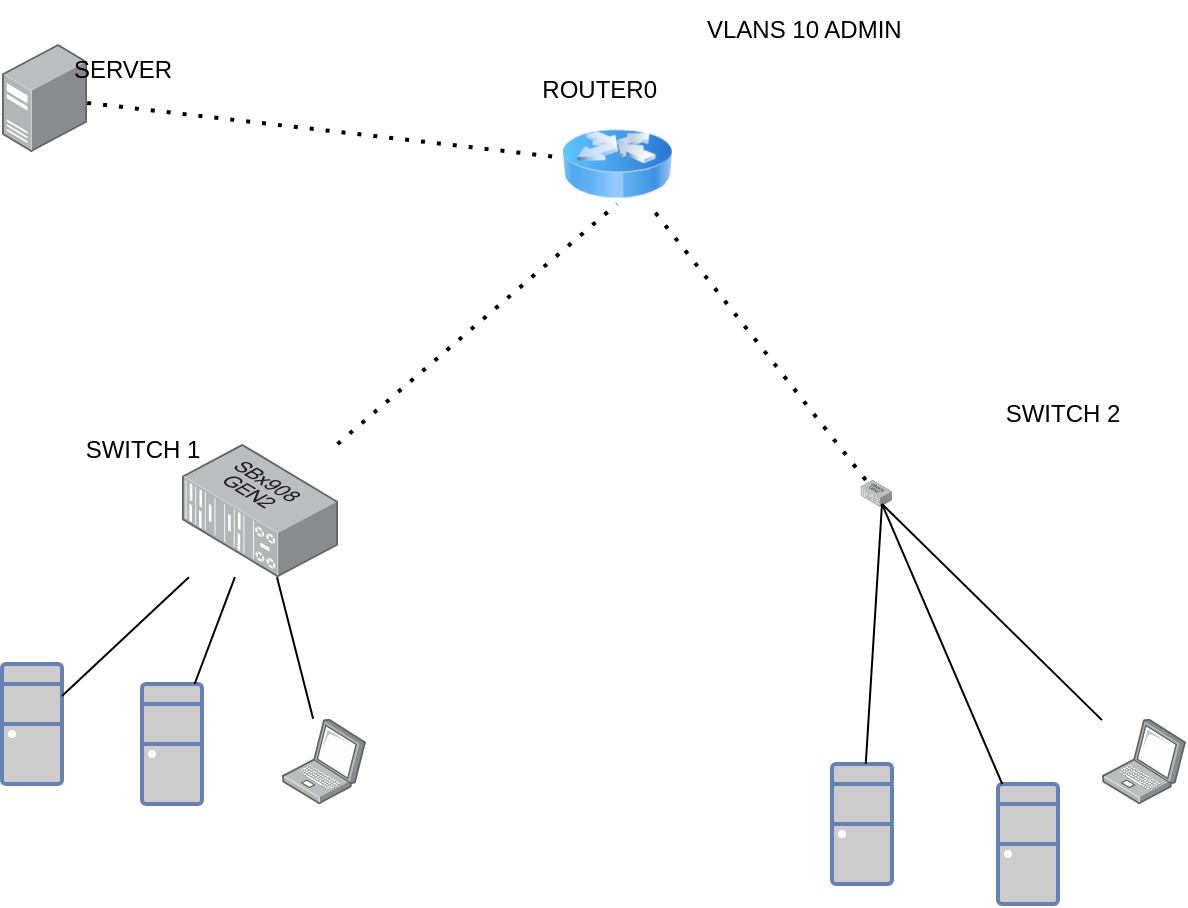 <mxfile version="24.2.2" type="github">
  <diagram name="Page-1" id="o8kJX25iC68zqebr1OCz">
    <mxGraphModel dx="1120" dy="460" grid="1" gridSize="10" guides="1" tooltips="1" connect="1" arrows="1" fold="1" page="1" pageScale="1" pageWidth="850" pageHeight="1100" math="0" shadow="0">
      <root>
        <mxCell id="0" />
        <mxCell id="1" parent="0" />
        <mxCell id="_iLb3Lt3J0eU6evpP7D8-1" value="" style="image;html=1;image=img/lib/clip_art/networking/Router_Icon_128x128.png" vertex="1" parent="1">
          <mxGeometry x="410" y="80" width="55" height="40" as="geometry" />
        </mxCell>
        <mxCell id="_iLb3Lt3J0eU6evpP7D8-2" value="" style="image;points=[];aspect=fixed;html=1;align=center;shadow=0;dashed=0;image=img/lib/allied_telesis/switch/Modular_Switch_SXx908GEN2.svg;" vertex="1" parent="1">
          <mxGeometry x="559.31" y="258" width="15.69" height="13.4" as="geometry" />
        </mxCell>
        <mxCell id="_iLb3Lt3J0eU6evpP7D8-3" value="" style="image;points=[];aspect=fixed;html=1;align=center;shadow=0;dashed=0;image=img/lib/allied_telesis/switch/Modular_Switch_SXx908GEN2.svg;" vertex="1" parent="1">
          <mxGeometry x="220" y="240" width="78" height="66.6" as="geometry" />
        </mxCell>
        <mxCell id="_iLb3Lt3J0eU6evpP7D8-5" value="" style="image;points=[];aspect=fixed;html=1;align=center;shadow=0;dashed=0;image=img/lib/allied_telesis/computer_and_terminals/Server_Desktop.svg;" vertex="1" parent="1">
          <mxGeometry x="130" y="40" width="42.6" height="54" as="geometry" />
        </mxCell>
        <mxCell id="_iLb3Lt3J0eU6evpP7D8-10" value="" style="endArrow=none;dashed=1;html=1;dashPattern=1 3;strokeWidth=2;rounded=0;" edge="1" parent="1" source="_iLb3Lt3J0eU6evpP7D8-2" target="_iLb3Lt3J0eU6evpP7D8-1">
          <mxGeometry width="50" height="50" relative="1" as="geometry">
            <mxPoint x="400" y="270" as="sourcePoint" />
            <mxPoint x="450" y="220" as="targetPoint" />
          </mxGeometry>
        </mxCell>
        <mxCell id="_iLb3Lt3J0eU6evpP7D8-11" value="" style="endArrow=none;dashed=1;html=1;dashPattern=1 3;strokeWidth=2;rounded=0;" edge="1" parent="1" source="_iLb3Lt3J0eU6evpP7D8-5" target="_iLb3Lt3J0eU6evpP7D8-1">
          <mxGeometry width="50" height="50" relative="1" as="geometry">
            <mxPoint x="400" y="270" as="sourcePoint" />
            <mxPoint x="450" y="220" as="targetPoint" />
          </mxGeometry>
        </mxCell>
        <mxCell id="_iLb3Lt3J0eU6evpP7D8-13" value="" style="endArrow=none;dashed=1;html=1;dashPattern=1 3;strokeWidth=2;rounded=0;entryX=0.5;entryY=1;entryDx=0;entryDy=0;" edge="1" parent="1" source="_iLb3Lt3J0eU6evpP7D8-3" target="_iLb3Lt3J0eU6evpP7D8-1">
          <mxGeometry width="50" height="50" relative="1" as="geometry">
            <mxPoint x="400" y="270" as="sourcePoint" />
            <mxPoint x="450" y="220" as="targetPoint" />
          </mxGeometry>
        </mxCell>
        <mxCell id="_iLb3Lt3J0eU6evpP7D8-15" value="ROUTER0&amp;nbsp;" style="text;html=1;align=center;verticalAlign=middle;resizable=0;points=[];autosize=1;strokeColor=none;fillColor=none;" vertex="1" parent="1">
          <mxGeometry x="390" y="48" width="80" height="30" as="geometry" />
        </mxCell>
        <mxCell id="_iLb3Lt3J0eU6evpP7D8-16" value="SERVER" style="text;html=1;align=center;verticalAlign=middle;resizable=0;points=[];autosize=1;strokeColor=none;fillColor=none;" vertex="1" parent="1">
          <mxGeometry x="155" y="38" width="70" height="30" as="geometry" />
        </mxCell>
        <mxCell id="_iLb3Lt3J0eU6evpP7D8-17" value="SWITCH 1" style="text;html=1;align=center;verticalAlign=middle;resizable=0;points=[];autosize=1;strokeColor=none;fillColor=none;" vertex="1" parent="1">
          <mxGeometry x="160" y="228" width="80" height="30" as="geometry" />
        </mxCell>
        <mxCell id="_iLb3Lt3J0eU6evpP7D8-18" value="SWITCH 2" style="text;html=1;align=center;verticalAlign=middle;resizable=0;points=[];autosize=1;strokeColor=none;fillColor=none;" vertex="1" parent="1">
          <mxGeometry x="620" y="210.0" width="80" height="30" as="geometry" />
        </mxCell>
        <mxCell id="_iLb3Lt3J0eU6evpP7D8-20" value="VLANS 10" style="text;html=1;align=center;verticalAlign=middle;resizable=0;points=[];autosize=1;strokeColor=none;fillColor=none;" vertex="1" parent="1">
          <mxGeometry x="470" y="18" width="80" height="30" as="geometry" />
        </mxCell>
        <mxCell id="_iLb3Lt3J0eU6evpP7D8-21" value="ADMIN" style="text;html=1;align=center;verticalAlign=middle;resizable=0;points=[];autosize=1;strokeColor=none;fillColor=none;" vertex="1" parent="1">
          <mxGeometry x="530" y="18" width="60" height="30" as="geometry" />
        </mxCell>
        <mxCell id="_iLb3Lt3J0eU6evpP7D8-24" value="" style="fontColor=#0066CC;verticalAlign=top;verticalLabelPosition=bottom;labelPosition=center;align=center;html=1;outlineConnect=0;fillColor=#CCCCCC;strokeColor=#6881B3;gradientColor=none;gradientDirection=north;strokeWidth=2;shape=mxgraph.networks.desktop_pc;" vertex="1" parent="1">
          <mxGeometry x="200" y="360" width="30" height="60" as="geometry" />
        </mxCell>
        <mxCell id="_iLb3Lt3J0eU6evpP7D8-25" value="" style="fontColor=#0066CC;verticalAlign=top;verticalLabelPosition=bottom;labelPosition=center;align=center;html=1;outlineConnect=0;fillColor=#CCCCCC;strokeColor=#6881B3;gradientColor=none;gradientDirection=north;strokeWidth=2;shape=mxgraph.networks.desktop_pc;" vertex="1" parent="1">
          <mxGeometry x="545" y="400" width="30" height="60" as="geometry" />
        </mxCell>
        <mxCell id="_iLb3Lt3J0eU6evpP7D8-26" value="" style="fontColor=#0066CC;verticalAlign=top;verticalLabelPosition=bottom;labelPosition=center;align=center;html=1;outlineConnect=0;fillColor=#CCCCCC;strokeColor=#6881B3;gradientColor=none;gradientDirection=north;strokeWidth=2;shape=mxgraph.networks.desktop_pc;" vertex="1" parent="1">
          <mxGeometry x="130" y="350" width="30" height="60" as="geometry" />
        </mxCell>
        <mxCell id="_iLb3Lt3J0eU6evpP7D8-27" value="" style="fontColor=#0066CC;verticalAlign=top;verticalLabelPosition=bottom;labelPosition=center;align=center;html=1;outlineConnect=0;fillColor=#CCCCCC;strokeColor=#6881B3;gradientColor=none;gradientDirection=north;strokeWidth=2;shape=mxgraph.networks.desktop_pc;" vertex="1" parent="1">
          <mxGeometry x="628" y="410" width="30" height="60" as="geometry" />
        </mxCell>
        <mxCell id="_iLb3Lt3J0eU6evpP7D8-28" value="" style="image;points=[];aspect=fixed;html=1;align=center;shadow=0;dashed=0;image=img/lib/allied_telesis/computer_and_terminals/Laptop.svg;" vertex="1" parent="1">
          <mxGeometry x="270" y="377.4" width="42" height="42.6" as="geometry" />
        </mxCell>
        <mxCell id="_iLb3Lt3J0eU6evpP7D8-30" value="" style="image;points=[];aspect=fixed;html=1;align=center;shadow=0;dashed=0;image=img/lib/allied_telesis/computer_and_terminals/Laptop.svg;" vertex="1" parent="1">
          <mxGeometry x="680" y="377.4" width="42" height="42.6" as="geometry" />
        </mxCell>
        <mxCell id="_iLb3Lt3J0eU6evpP7D8-31" value="" style="endArrow=none;html=1;rounded=0;" edge="1" parent="1" source="_iLb3Lt3J0eU6evpP7D8-3" target="_iLb3Lt3J0eU6evpP7D8-28">
          <mxGeometry width="50" height="50" relative="1" as="geometry">
            <mxPoint x="570" y="270" as="sourcePoint" />
            <mxPoint x="620" y="220" as="targetPoint" />
          </mxGeometry>
        </mxCell>
        <mxCell id="_iLb3Lt3J0eU6evpP7D8-32" value="" style="endArrow=none;html=1;rounded=0;" edge="1" parent="1" target="_iLb3Lt3J0eU6evpP7D8-30">
          <mxGeometry width="50" height="50" relative="1" as="geometry">
            <mxPoint x="570" y="270" as="sourcePoint" />
            <mxPoint x="620" y="220" as="targetPoint" />
          </mxGeometry>
        </mxCell>
        <mxCell id="_iLb3Lt3J0eU6evpP7D8-33" value="" style="endArrow=none;html=1;rounded=0;" edge="1" parent="1" target="_iLb3Lt3J0eU6evpP7D8-27">
          <mxGeometry width="50" height="50" relative="1" as="geometry">
            <mxPoint x="570" y="270" as="sourcePoint" />
            <mxPoint x="620" y="220" as="targetPoint" />
          </mxGeometry>
        </mxCell>
        <mxCell id="_iLb3Lt3J0eU6evpP7D8-34" value="" style="endArrow=none;html=1;rounded=0;" edge="1" parent="1" target="_iLb3Lt3J0eU6evpP7D8-25">
          <mxGeometry width="50" height="50" relative="1" as="geometry">
            <mxPoint x="570" y="270" as="sourcePoint" />
            <mxPoint x="620" y="220" as="targetPoint" />
          </mxGeometry>
        </mxCell>
        <mxCell id="_iLb3Lt3J0eU6evpP7D8-35" value="" style="endArrow=none;html=1;rounded=0;" edge="1" parent="1" source="_iLb3Lt3J0eU6evpP7D8-3" target="_iLb3Lt3J0eU6evpP7D8-26">
          <mxGeometry width="50" height="50" relative="1" as="geometry">
            <mxPoint x="223" y="307" as="sourcePoint" />
            <mxPoint x="620" y="220" as="targetPoint" />
          </mxGeometry>
        </mxCell>
        <mxCell id="_iLb3Lt3J0eU6evpP7D8-36" value="" style="endArrow=none;html=1;rounded=0;" edge="1" parent="1" source="_iLb3Lt3J0eU6evpP7D8-3" target="_iLb3Lt3J0eU6evpP7D8-24">
          <mxGeometry width="50" height="50" relative="1" as="geometry">
            <mxPoint x="580" y="260" as="sourcePoint" />
            <mxPoint x="630" y="210" as="targetPoint" />
          </mxGeometry>
        </mxCell>
      </root>
    </mxGraphModel>
  </diagram>
</mxfile>

